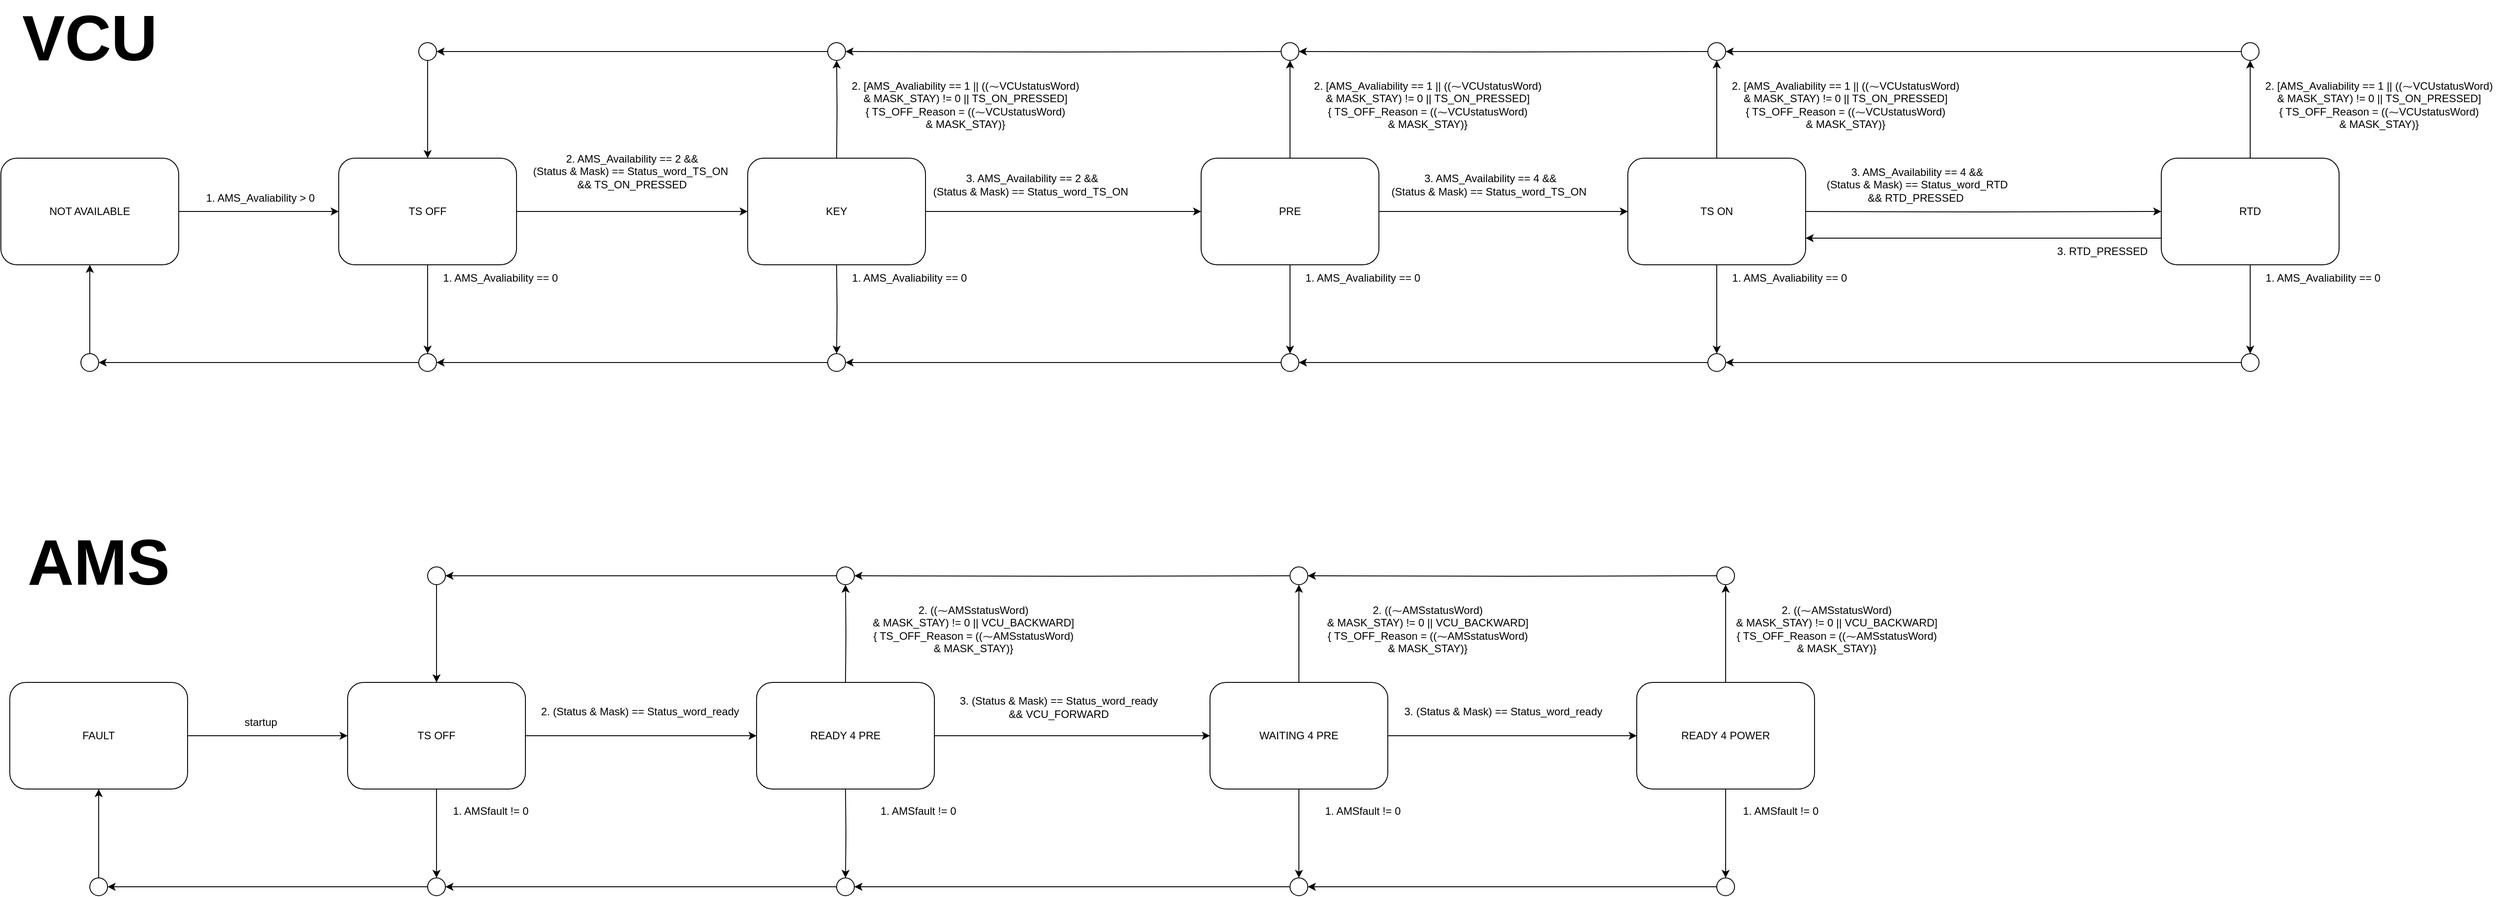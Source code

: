 <mxfile version="21.6.5" type="device">
  <diagram name="Pagina-1" id="QCIVKb3eEpU7JxuqikXm">
    <mxGraphModel dx="5180" dy="3030" grid="1" gridSize="10" guides="1" tooltips="1" connect="1" arrows="1" fold="1" page="1" pageScale="1" pageWidth="4681" pageHeight="3300" math="0" shadow="0">
      <root>
        <mxCell id="0" />
        <mxCell id="1" parent="0" />
        <mxCell id="KvHTGIZI9z1vjearEcH_-23" value="" style="edgeStyle=orthogonalEdgeStyle;rounded=0;orthogonalLoop=1;jettySize=auto;html=1;" parent="1" source="gzrc_PxdB1wDrTyOXmVr-1" edge="1">
          <mxGeometry relative="1" as="geometry">
            <mxPoint x="1590" y="580" as="targetPoint" />
          </mxGeometry>
        </mxCell>
        <mxCell id="KvHTGIZI9z1vjearEcH_-48" value="" style="edgeStyle=orthogonalEdgeStyle;rounded=0;orthogonalLoop=1;jettySize=auto;html=1;" parent="1" source="gzrc_PxdB1wDrTyOXmVr-1" target="KvHTGIZI9z1vjearEcH_-46" edge="1">
          <mxGeometry relative="1" as="geometry" />
        </mxCell>
        <mxCell id="KvHTGIZI9z1vjearEcH_-67" value="" style="edgeStyle=orthogonalEdgeStyle;rounded=0;orthogonalLoop=1;jettySize=auto;html=1;exitX=0.5;exitY=1;exitDx=0;exitDy=0;entryX=0.5;entryY=0;entryDx=0;entryDy=0;" parent="1" source="KvHTGIZI9z1vjearEcH_-62" target="gzrc_PxdB1wDrTyOXmVr-1" edge="1">
          <mxGeometry relative="1" as="geometry">
            <mxPoint x="1260" y="440" as="targetPoint" />
          </mxGeometry>
        </mxCell>
        <mxCell id="gzrc_PxdB1wDrTyOXmVr-1" value="TS OFF" style="rounded=1;whiteSpace=wrap;html=1;" parent="1" vertex="1">
          <mxGeometry x="1130" y="520" width="200" height="120" as="geometry" />
        </mxCell>
        <mxCell id="KvHTGIZI9z1vjearEcH_-38" value="" style="edgeStyle=orthogonalEdgeStyle;rounded=0;orthogonalLoop=1;jettySize=auto;html=1;" parent="1" source="gzrc_PxdB1wDrTyOXmVr-3" target="KvHTGIZI9z1vjearEcH_-36" edge="1">
          <mxGeometry relative="1" as="geometry" />
        </mxCell>
        <mxCell id="KvHTGIZI9z1vjearEcH_-75" value="" style="edgeStyle=orthogonalEdgeStyle;rounded=0;orthogonalLoop=1;jettySize=auto;html=1;" parent="1" source="gzrc_PxdB1wDrTyOXmVr-3" target="KvHTGIZI9z1vjearEcH_-70" edge="1">
          <mxGeometry relative="1" as="geometry" />
        </mxCell>
        <mxCell id="gzrc_PxdB1wDrTyOXmVr-3" value="PRE" style="rounded=1;whiteSpace=wrap;html=1;" parent="1" vertex="1">
          <mxGeometry x="2100" y="520" width="200" height="120" as="geometry" />
        </mxCell>
        <mxCell id="gzrc_PxdB1wDrTyOXmVr-9" value="2. AMS_Availability == 2 &amp;amp;&amp;amp;&lt;br&gt;(Status &amp;amp; Mask) == Status_word_TS_ON&amp;nbsp;&lt;br&gt;&amp;amp;&amp;amp; TS_ON_PRESSED" style="text;html=1;strokeColor=none;fillColor=none;align=center;verticalAlign=middle;whiteSpace=wrap;rounded=0;" parent="1" vertex="1">
          <mxGeometry x="1330" y="485" width="260" height="100" as="geometry" />
        </mxCell>
        <mxCell id="KvHTGIZI9z1vjearEcH_-35" value="" style="edgeStyle=orthogonalEdgeStyle;rounded=0;orthogonalLoop=1;jettySize=auto;html=1;" parent="1" source="BQHHwHnzeGT8E6gMECKv-2" target="KvHTGIZI9z1vjearEcH_-31" edge="1">
          <mxGeometry relative="1" as="geometry" />
        </mxCell>
        <mxCell id="KvHTGIZI9z1vjearEcH_-69" value="" style="edgeStyle=orthogonalEdgeStyle;rounded=0;orthogonalLoop=1;jettySize=auto;html=1;" parent="1" source="BQHHwHnzeGT8E6gMECKv-2" edge="1">
          <mxGeometry relative="1" as="geometry">
            <mxPoint x="2680" y="410" as="targetPoint" />
          </mxGeometry>
        </mxCell>
        <mxCell id="BQHHwHnzeGT8E6gMECKv-2" value="TS ON" style="rounded=1;whiteSpace=wrap;html=1;" parent="1" vertex="1">
          <mxGeometry x="2580" y="520" width="200" height="120" as="geometry" />
        </mxCell>
        <mxCell id="KvHTGIZI9z1vjearEcH_-30" value="" style="edgeStyle=orthogonalEdgeStyle;rounded=0;orthogonalLoop=1;jettySize=auto;html=1;" parent="1" source="BQHHwHnzeGT8E6gMECKv-4" target="KvHTGIZI9z1vjearEcH_-29" edge="1">
          <mxGeometry relative="1" as="geometry" />
        </mxCell>
        <mxCell id="KvHTGIZI9z1vjearEcH_-80" value="" style="edgeStyle=orthogonalEdgeStyle;rounded=0;orthogonalLoop=1;jettySize=auto;html=1;" parent="1" source="BQHHwHnzeGT8E6gMECKv-4" target="KvHTGIZI9z1vjearEcH_-79" edge="1">
          <mxGeometry relative="1" as="geometry" />
        </mxCell>
        <mxCell id="BQHHwHnzeGT8E6gMECKv-4" value="RTD" style="rounded=1;whiteSpace=wrap;html=1;" parent="1" vertex="1">
          <mxGeometry x="3180" y="520" width="200" height="120" as="geometry" />
        </mxCell>
        <mxCell id="KvHTGIZI9z1vjearEcH_-1" value="" style="edgeStyle=orthogonalEdgeStyle;rounded=0;orthogonalLoop=1;jettySize=auto;html=1;" parent="1" source="BQHHwHnzeGT8E6gMECKv-7" target="gzrc_PxdB1wDrTyOXmVr-1" edge="1">
          <mxGeometry relative="1" as="geometry" />
        </mxCell>
        <mxCell id="BQHHwHnzeGT8E6gMECKv-7" value="NOT AVAILABLE" style="rounded=1;whiteSpace=wrap;html=1;" parent="1" vertex="1">
          <mxGeometry x="750" y="520" width="200" height="120" as="geometry" />
        </mxCell>
        <mxCell id="BQHHwHnzeGT8E6gMECKv-14" value="" style="edgeStyle=orthogonalEdgeStyle;rounded=0;orthogonalLoop=1;jettySize=auto;html=1;entryX=0;entryY=0.5;entryDx=0;entryDy=0;" parent="1" source="gzrc_PxdB1wDrTyOXmVr-3" target="BQHHwHnzeGT8E6gMECKv-2" edge="1">
          <mxGeometry relative="1" as="geometry">
            <mxPoint x="2180" y="580" as="sourcePoint" />
            <mxPoint x="2360.0" y="580.067" as="targetPoint" />
          </mxGeometry>
        </mxCell>
        <mxCell id="BQHHwHnzeGT8E6gMECKv-16" value="" style="edgeStyle=orthogonalEdgeStyle;rounded=0;orthogonalLoop=1;jettySize=auto;html=1;entryX=0;entryY=0.5;entryDx=0;entryDy=0;" parent="1" target="BQHHwHnzeGT8E6gMECKv-4" edge="1">
          <mxGeometry relative="1" as="geometry">
            <mxPoint x="2780" y="580" as="sourcePoint" />
            <mxPoint x="2954.0" y="580.067" as="targetPoint" />
          </mxGeometry>
        </mxCell>
        <mxCell id="BQHHwHnzeGT8E6gMECKv-51" value="3. AMS_Availability == 4&amp;nbsp;&lt;span style=&quot;&quot;&gt;&amp;amp;&amp;amp;&lt;/span&gt;&lt;br style=&quot;border-color: var(--border-color);&quot;&gt;&lt;span style=&quot;&quot;&gt;(Status &amp;amp; Mask) == Status_word_TS_ON&amp;nbsp;&lt;/span&gt;" style="text;html=1;align=center;verticalAlign=middle;resizable=0;points=[];autosize=1;strokeColor=none;fillColor=none;" parent="1" vertex="1">
          <mxGeometry x="2300" y="530" width="250" height="40" as="geometry" />
        </mxCell>
        <mxCell id="BQHHwHnzeGT8E6gMECKv-55" value="3. AMS_Availability == 4&amp;nbsp;&lt;span style=&quot;&quot;&gt;&amp;amp;&amp;amp;&lt;/span&gt;&lt;br style=&quot;border-color: var(--border-color);&quot;&gt;(Status &amp;amp; Mask) == Status_word_RTD&lt;span style=&quot;&quot;&gt;&lt;br&gt;&amp;amp;&amp;amp;&amp;nbsp;&lt;/span&gt;&lt;span style=&quot;&quot;&gt;RTD_PRESSED&lt;/span&gt;&lt;span style=&quot;&quot;&gt;&amp;nbsp;&lt;/span&gt;" style="text;html=1;align=center;verticalAlign=middle;resizable=0;points=[];autosize=1;strokeColor=none;fillColor=none;" parent="1" vertex="1">
          <mxGeometry x="2790" y="520" width="230" height="60" as="geometry" />
        </mxCell>
        <mxCell id="BQHHwHnzeGT8E6gMECKv-61" value="1. AMS_Avaliability == 0" style="text;html=1;strokeColor=none;fillColor=none;align=center;verticalAlign=middle;whiteSpace=wrap;rounded=0;" parent="1" vertex="1">
          <mxGeometry x="3280" y="640" width="164" height="30" as="geometry" />
        </mxCell>
        <mxCell id="BQHHwHnzeGT8E6gMECKv-63" value="" style="edgeStyle=orthogonalEdgeStyle;rounded=0;orthogonalLoop=1;jettySize=auto;html=1;entryX=1;entryY=0.75;entryDx=0;entryDy=0;exitX=0;exitY=0.75;exitDx=0;exitDy=0;" parent="1" source="BQHHwHnzeGT8E6gMECKv-4" target="BQHHwHnzeGT8E6gMECKv-2" edge="1">
          <mxGeometry relative="1" as="geometry">
            <mxPoint x="2870" y="688.89" as="sourcePoint" />
            <mxPoint x="3270" y="688.89" as="targetPoint" />
          </mxGeometry>
        </mxCell>
        <mxCell id="BQHHwHnzeGT8E6gMECKv-64" value="&lt;span style=&quot;&quot;&gt;3. RTD_PRESSED&lt;/span&gt;&lt;span style=&quot;&quot;&gt;&amp;nbsp;&lt;/span&gt;" style="text;html=1;align=center;verticalAlign=middle;resizable=0;points=[];autosize=1;strokeColor=none;fillColor=none;" parent="1" vertex="1">
          <mxGeometry x="3050" y="610" width="130" height="30" as="geometry" />
        </mxCell>
        <mxCell id="saz78dUYbECHnoMh7tcx-1" value="&lt;font style=&quot;font-size: 72px;&quot;&gt;&lt;b&gt;VCU&lt;/b&gt;&lt;/font&gt;" style="text;html=1;strokeColor=none;fillColor=none;align=center;verticalAlign=middle;whiteSpace=wrap;rounded=0;" parent="1" vertex="1">
          <mxGeometry x="820" y="370" width="60" height="30" as="geometry" />
        </mxCell>
        <mxCell id="KvHTGIZI9z1vjearEcH_-25" value="" style="edgeStyle=orthogonalEdgeStyle;rounded=0;orthogonalLoop=1;jettySize=auto;html=1;" parent="1" source="KvHTGIZI9z1vjearEcH_-22" target="gzrc_PxdB1wDrTyOXmVr-3" edge="1">
          <mxGeometry relative="1" as="geometry" />
        </mxCell>
        <mxCell id="KvHTGIZI9z1vjearEcH_-42" value="" style="edgeStyle=orthogonalEdgeStyle;rounded=0;orthogonalLoop=1;jettySize=auto;html=1;" parent="1" target="KvHTGIZI9z1vjearEcH_-40" edge="1">
          <mxGeometry relative="1" as="geometry">
            <mxPoint x="1690" y="640" as="sourcePoint" />
          </mxGeometry>
        </mxCell>
        <mxCell id="KvHTGIZI9z1vjearEcH_-66" value="" style="edgeStyle=orthogonalEdgeStyle;rounded=0;orthogonalLoop=1;jettySize=auto;html=1;" parent="1" target="KvHTGIZI9z1vjearEcH_-60" edge="1">
          <mxGeometry relative="1" as="geometry">
            <mxPoint x="1690" y="520" as="sourcePoint" />
          </mxGeometry>
        </mxCell>
        <mxCell id="KvHTGIZI9z1vjearEcH_-22" value="KEY" style="rounded=1;whiteSpace=wrap;html=1;" parent="1" vertex="1">
          <mxGeometry x="1590" y="520" width="200" height="120" as="geometry" />
        </mxCell>
        <mxCell id="KvHTGIZI9z1vjearEcH_-32" value="" style="edgeStyle=orthogonalEdgeStyle;rounded=0;orthogonalLoop=1;jettySize=auto;html=1;" parent="1" source="KvHTGIZI9z1vjearEcH_-29" target="KvHTGIZI9z1vjearEcH_-31" edge="1">
          <mxGeometry relative="1" as="geometry" />
        </mxCell>
        <mxCell id="KvHTGIZI9z1vjearEcH_-29" value="" style="ellipse;whiteSpace=wrap;html=1;rounded=1;" parent="1" vertex="1">
          <mxGeometry x="3270" y="740" width="20" height="20" as="geometry" />
        </mxCell>
        <mxCell id="KvHTGIZI9z1vjearEcH_-37" value="" style="edgeStyle=orthogonalEdgeStyle;rounded=0;orthogonalLoop=1;jettySize=auto;html=1;" parent="1" source="KvHTGIZI9z1vjearEcH_-31" target="KvHTGIZI9z1vjearEcH_-36" edge="1">
          <mxGeometry relative="1" as="geometry" />
        </mxCell>
        <mxCell id="KvHTGIZI9z1vjearEcH_-31" value="" style="ellipse;whiteSpace=wrap;html=1;rounded=1;" parent="1" vertex="1">
          <mxGeometry x="2670" y="740" width="20" height="20" as="geometry" />
        </mxCell>
        <mxCell id="KvHTGIZI9z1vjearEcH_-34" value="1. AMS_Avaliability == 0" style="text;html=1;strokeColor=none;fillColor=none;align=center;verticalAlign=middle;whiteSpace=wrap;rounded=0;" parent="1" vertex="1">
          <mxGeometry x="2680" y="640" width="164" height="30" as="geometry" />
        </mxCell>
        <mxCell id="KvHTGIZI9z1vjearEcH_-41" value="" style="edgeStyle=orthogonalEdgeStyle;rounded=0;orthogonalLoop=1;jettySize=auto;html=1;" parent="1" source="KvHTGIZI9z1vjearEcH_-36" target="KvHTGIZI9z1vjearEcH_-40" edge="1">
          <mxGeometry relative="1" as="geometry" />
        </mxCell>
        <mxCell id="KvHTGIZI9z1vjearEcH_-36" value="" style="ellipse;whiteSpace=wrap;html=1;rounded=1;" parent="1" vertex="1">
          <mxGeometry x="2190" y="740" width="20" height="20" as="geometry" />
        </mxCell>
        <mxCell id="KvHTGIZI9z1vjearEcH_-39" value="1. AMS_Avaliability == 0" style="text;html=1;strokeColor=none;fillColor=none;align=center;verticalAlign=middle;whiteSpace=wrap;rounded=0;" parent="1" vertex="1">
          <mxGeometry x="2200" y="640" width="164" height="30" as="geometry" />
        </mxCell>
        <mxCell id="KvHTGIZI9z1vjearEcH_-47" value="" style="edgeStyle=orthogonalEdgeStyle;rounded=0;orthogonalLoop=1;jettySize=auto;html=1;" parent="1" source="KvHTGIZI9z1vjearEcH_-40" target="KvHTGIZI9z1vjearEcH_-46" edge="1">
          <mxGeometry relative="1" as="geometry" />
        </mxCell>
        <mxCell id="KvHTGIZI9z1vjearEcH_-40" value="" style="ellipse;whiteSpace=wrap;html=1;rounded=1;" parent="1" vertex="1">
          <mxGeometry x="1680" y="740" width="20" height="20" as="geometry" />
        </mxCell>
        <mxCell id="KvHTGIZI9z1vjearEcH_-43" value="1. AMS_Avaliability == 0" style="text;html=1;strokeColor=none;fillColor=none;align=center;verticalAlign=middle;whiteSpace=wrap;rounded=0;" parent="1" vertex="1">
          <mxGeometry x="1690" y="640" width="164" height="30" as="geometry" />
        </mxCell>
        <mxCell id="KvHTGIZI9z1vjearEcH_-50" value="" style="edgeStyle=orthogonalEdgeStyle;rounded=0;orthogonalLoop=1;jettySize=auto;html=1;" parent="1" source="KvHTGIZI9z1vjearEcH_-46" target="KvHTGIZI9z1vjearEcH_-49" edge="1">
          <mxGeometry relative="1" as="geometry" />
        </mxCell>
        <mxCell id="KvHTGIZI9z1vjearEcH_-46" value="" style="ellipse;whiteSpace=wrap;html=1;rounded=1;" parent="1" vertex="1">
          <mxGeometry x="1220" y="740" width="20" height="20" as="geometry" />
        </mxCell>
        <mxCell id="KvHTGIZI9z1vjearEcH_-51" value="" style="edgeStyle=orthogonalEdgeStyle;rounded=0;orthogonalLoop=1;jettySize=auto;html=1;" parent="1" source="KvHTGIZI9z1vjearEcH_-49" target="BQHHwHnzeGT8E6gMECKv-7" edge="1">
          <mxGeometry relative="1" as="geometry" />
        </mxCell>
        <mxCell id="KvHTGIZI9z1vjearEcH_-49" value="" style="ellipse;whiteSpace=wrap;html=1;rounded=1;" parent="1" vertex="1">
          <mxGeometry x="840" y="740" width="20" height="20" as="geometry" />
        </mxCell>
        <mxCell id="KvHTGIZI9z1vjearEcH_-53" value="1. AMS_Avaliability == 0" style="text;html=1;strokeColor=none;fillColor=none;align=center;verticalAlign=middle;whiteSpace=wrap;rounded=0;" parent="1" vertex="1">
          <mxGeometry x="1230" y="640" width="164" height="30" as="geometry" />
        </mxCell>
        <mxCell id="KvHTGIZI9z1vjearEcH_-61" value="" style="edgeStyle=orthogonalEdgeStyle;rounded=0;orthogonalLoop=1;jettySize=auto;html=1;" parent="1" target="KvHTGIZI9z1vjearEcH_-60" edge="1">
          <mxGeometry relative="1" as="geometry">
            <mxPoint x="2190" y="400" as="sourcePoint" />
          </mxGeometry>
        </mxCell>
        <mxCell id="KvHTGIZI9z1vjearEcH_-63" value="" style="edgeStyle=orthogonalEdgeStyle;rounded=0;orthogonalLoop=1;jettySize=auto;html=1;" parent="1" source="KvHTGIZI9z1vjearEcH_-60" target="KvHTGIZI9z1vjearEcH_-62" edge="1">
          <mxGeometry relative="1" as="geometry" />
        </mxCell>
        <mxCell id="KvHTGIZI9z1vjearEcH_-60" value="" style="ellipse;whiteSpace=wrap;html=1;rounded=1;" parent="1" vertex="1">
          <mxGeometry x="1680" y="390" width="20" height="20" as="geometry" />
        </mxCell>
        <mxCell id="KvHTGIZI9z1vjearEcH_-62" value="" style="ellipse;whiteSpace=wrap;html=1;rounded=1;" parent="1" vertex="1">
          <mxGeometry x="1220" y="390" width="20" height="20" as="geometry" />
        </mxCell>
        <mxCell id="KvHTGIZI9z1vjearEcH_-71" value="" style="edgeStyle=orthogonalEdgeStyle;rounded=0;orthogonalLoop=1;jettySize=auto;html=1;" parent="1" target="KvHTGIZI9z1vjearEcH_-70" edge="1">
          <mxGeometry relative="1" as="geometry">
            <mxPoint x="2670" y="400" as="sourcePoint" />
          </mxGeometry>
        </mxCell>
        <mxCell id="KvHTGIZI9z1vjearEcH_-70" value="" style="ellipse;whiteSpace=wrap;html=1;rounded=1;" parent="1" vertex="1">
          <mxGeometry x="2190" y="390" width="20" height="20" as="geometry" />
        </mxCell>
        <mxCell id="KvHTGIZI9z1vjearEcH_-82" value="" style="edgeStyle=orthogonalEdgeStyle;rounded=0;orthogonalLoop=1;jettySize=auto;html=1;" parent="1" source="KvHTGIZI9z1vjearEcH_-79" target="KvHTGIZI9z1vjearEcH_-81" edge="1">
          <mxGeometry relative="1" as="geometry" />
        </mxCell>
        <mxCell id="KvHTGIZI9z1vjearEcH_-79" value="" style="ellipse;whiteSpace=wrap;html=1;rounded=1;" parent="1" vertex="1">
          <mxGeometry x="3270" y="390" width="20" height="20" as="geometry" />
        </mxCell>
        <mxCell id="KvHTGIZI9z1vjearEcH_-81" value="" style="ellipse;whiteSpace=wrap;html=1;rounded=1;" parent="1" vertex="1">
          <mxGeometry x="2670" y="390" width="20" height="20" as="geometry" />
        </mxCell>
        <mxCell id="_Amuk-GbToxuaZgFUdl1-5" value="3. AMS_Availability == 2 &amp;amp;&amp;amp;&lt;br&gt;(Status &amp;amp; Mask) == Status_word_TS_ON&amp;nbsp;" style="text;html=1;strokeColor=none;fillColor=none;align=center;verticalAlign=middle;whiteSpace=wrap;rounded=0;" parent="1" vertex="1">
          <mxGeometry x="1780" y="500" width="260" height="100" as="geometry" />
        </mxCell>
        <mxCell id="_Amuk-GbToxuaZgFUdl1-6" value="&lt;font style=&quot;font-size: 12px;&quot;&gt;2. [AMS_Avaliability == 1 ||&amp;nbsp;&lt;font style=&quot;font-size: 12px;&quot;&gt;((⁓VCUstatusWord)&lt;br&gt;&amp;amp; MASK_STAY) != 0&lt;/font&gt;&amp;nbsp;|| TS_ON_PRESSED]&lt;br&gt;{ TS_OFF_Reason = ((⁓VCUstatusWord)&lt;br style=&quot;border-color: var(--border-color);&quot;&gt;&amp;amp; MASK_STAY)}&lt;/font&gt;" style="text;html=1;strokeColor=none;fillColor=none;align=center;verticalAlign=middle;whiteSpace=wrap;rounded=0;" parent="1" vertex="1">
          <mxGeometry x="1700" y="430" width="270" height="60" as="geometry" />
        </mxCell>
        <mxCell id="_Amuk-GbToxuaZgFUdl1-10" value="1. AMS_Avaliability &amp;gt; 0" style="text;html=1;strokeColor=none;fillColor=none;align=center;verticalAlign=middle;whiteSpace=wrap;rounded=0;" parent="1" vertex="1">
          <mxGeometry x="960" y="550" width="164" height="30" as="geometry" />
        </mxCell>
        <mxCell id="_Amuk-GbToxuaZgFUdl1-13" value="&lt;font style=&quot;font-size: 12px;&quot;&gt;2. [AMS_Avaliability == 1 ||&amp;nbsp;&lt;font style=&quot;font-size: 12px;&quot;&gt;((⁓VCUstatusWord)&lt;br&gt;&amp;amp; MASK_STAY) != 0&lt;/font&gt;&amp;nbsp;|| TS_ON_PRESSED]&lt;br&gt;{ TS_OFF_Reason = ((⁓VCUstatusWord)&lt;br style=&quot;border-color: var(--border-color);&quot;&gt;&amp;amp; MASK_STAY)}&lt;/font&gt;" style="text;html=1;strokeColor=none;fillColor=none;align=center;verticalAlign=middle;whiteSpace=wrap;rounded=0;" parent="1" vertex="1">
          <mxGeometry x="2220" y="430" width="270" height="60" as="geometry" />
        </mxCell>
        <mxCell id="_Amuk-GbToxuaZgFUdl1-14" value="&lt;font style=&quot;font-size: 12px;&quot;&gt;2. [AMS_Avaliability == 1 ||&amp;nbsp;&lt;font style=&quot;font-size: 12px;&quot;&gt;((⁓VCUstatusWord)&lt;br&gt;&amp;amp; MASK_STAY) != 0&lt;/font&gt;&amp;nbsp;|| TS_ON_PRESSED]&lt;br&gt;{ TS_OFF_Reason = ((⁓VCUstatusWord)&lt;br style=&quot;border-color: var(--border-color);&quot;&gt;&amp;amp; MASK_STAY)}&lt;/font&gt;" style="text;html=1;strokeColor=none;fillColor=none;align=center;verticalAlign=middle;whiteSpace=wrap;rounded=0;" parent="1" vertex="1">
          <mxGeometry x="2690" y="430" width="270" height="60" as="geometry" />
        </mxCell>
        <mxCell id="_Amuk-GbToxuaZgFUdl1-15" value="&lt;font style=&quot;font-size: 12px;&quot;&gt;2. [AMS_Avaliability == 1 ||&amp;nbsp;&lt;font style=&quot;font-size: 12px;&quot;&gt;((⁓VCUstatusWord)&lt;br&gt;&amp;amp; MASK_STAY) != 0&lt;/font&gt;&amp;nbsp;|| TS_ON_PRESSED]&lt;br&gt;{ TS_OFF_Reason = ((⁓VCUstatusWord)&lt;br style=&quot;border-color: var(--border-color);&quot;&gt;&amp;amp; MASK_STAY)}&lt;/font&gt;" style="text;html=1;strokeColor=none;fillColor=none;align=center;verticalAlign=middle;whiteSpace=wrap;rounded=0;" parent="1" vertex="1">
          <mxGeometry x="3290" y="430" width="270" height="60" as="geometry" />
        </mxCell>
        <mxCell id="_dk5ZjQMNubluWvZ7iZu-60" value="" style="edgeStyle=orthogonalEdgeStyle;rounded=0;orthogonalLoop=1;jettySize=auto;html=1;" parent="1" source="_dk5ZjQMNubluWvZ7iZu-63" edge="1">
          <mxGeometry relative="1" as="geometry">
            <mxPoint x="1600" y="1170" as="targetPoint" />
          </mxGeometry>
        </mxCell>
        <mxCell id="_dk5ZjQMNubluWvZ7iZu-61" value="" style="edgeStyle=orthogonalEdgeStyle;rounded=0;orthogonalLoop=1;jettySize=auto;html=1;" parent="1" source="_dk5ZjQMNubluWvZ7iZu-63" target="_dk5ZjQMNubluWvZ7iZu-100" edge="1">
          <mxGeometry relative="1" as="geometry" />
        </mxCell>
        <mxCell id="_dk5ZjQMNubluWvZ7iZu-62" value="" style="edgeStyle=orthogonalEdgeStyle;rounded=0;orthogonalLoop=1;jettySize=auto;html=1;exitX=0.5;exitY=1;exitDx=0;exitDy=0;entryX=0.5;entryY=0;entryDx=0;entryDy=0;" parent="1" source="_dk5ZjQMNubluWvZ7iZu-107" target="_dk5ZjQMNubluWvZ7iZu-63" edge="1">
          <mxGeometry relative="1" as="geometry">
            <mxPoint x="1270" y="1030" as="targetPoint" />
          </mxGeometry>
        </mxCell>
        <mxCell id="_dk5ZjQMNubluWvZ7iZu-63" value="TS OFF" style="rounded=1;whiteSpace=wrap;html=1;" parent="1" vertex="1">
          <mxGeometry x="1140" y="1110" width="200" height="120" as="geometry" />
        </mxCell>
        <mxCell id="_dk5ZjQMNubluWvZ7iZu-64" value="" style="edgeStyle=orthogonalEdgeStyle;rounded=0;orthogonalLoop=1;jettySize=auto;html=1;" parent="1" source="_dk5ZjQMNubluWvZ7iZu-66" target="_dk5ZjQMNubluWvZ7iZu-94" edge="1">
          <mxGeometry relative="1" as="geometry" />
        </mxCell>
        <mxCell id="_dk5ZjQMNubluWvZ7iZu-65" value="" style="edgeStyle=orthogonalEdgeStyle;rounded=0;orthogonalLoop=1;jettySize=auto;html=1;" parent="1" source="_dk5ZjQMNubluWvZ7iZu-66" target="_dk5ZjQMNubluWvZ7iZu-109" edge="1">
          <mxGeometry relative="1" as="geometry" />
        </mxCell>
        <mxCell id="_dk5ZjQMNubluWvZ7iZu-66" value="WAITING 4 PRE" style="rounded=1;whiteSpace=wrap;html=1;" parent="1" vertex="1">
          <mxGeometry x="2110" y="1110" width="200" height="120" as="geometry" />
        </mxCell>
        <mxCell id="_dk5ZjQMNubluWvZ7iZu-67" value="2. (Status &amp;amp; Mask) == Status_word_ready" style="text;html=1;strokeColor=none;fillColor=none;align=center;verticalAlign=middle;whiteSpace=wrap;rounded=0;" parent="1" vertex="1">
          <mxGeometry x="1339" y="1110" width="260" height="65" as="geometry" />
        </mxCell>
        <mxCell id="_dk5ZjQMNubluWvZ7iZu-68" value="" style="edgeStyle=orthogonalEdgeStyle;rounded=0;orthogonalLoop=1;jettySize=auto;html=1;" parent="1" source="_dk5ZjQMNubluWvZ7iZu-70" target="_dk5ZjQMNubluWvZ7iZu-91" edge="1">
          <mxGeometry relative="1" as="geometry" />
        </mxCell>
        <mxCell id="_dk5ZjQMNubluWvZ7iZu-69" value="" style="edgeStyle=orthogonalEdgeStyle;rounded=0;orthogonalLoop=1;jettySize=auto;html=1;" parent="1" source="_dk5ZjQMNubluWvZ7iZu-70" edge="1">
          <mxGeometry relative="1" as="geometry">
            <mxPoint x="2690" y="1000" as="targetPoint" />
          </mxGeometry>
        </mxCell>
        <mxCell id="_dk5ZjQMNubluWvZ7iZu-70" value="READY 4 POWER" style="rounded=1;whiteSpace=wrap;html=1;" parent="1" vertex="1">
          <mxGeometry x="2590" y="1110" width="200" height="120" as="geometry" />
        </mxCell>
        <mxCell id="_dk5ZjQMNubluWvZ7iZu-74" value="" style="edgeStyle=orthogonalEdgeStyle;rounded=0;orthogonalLoop=1;jettySize=auto;html=1;" parent="1" source="_dk5ZjQMNubluWvZ7iZu-75" target="_dk5ZjQMNubluWvZ7iZu-63" edge="1">
          <mxGeometry relative="1" as="geometry" />
        </mxCell>
        <mxCell id="_dk5ZjQMNubluWvZ7iZu-75" value="FAULT" style="rounded=1;whiteSpace=wrap;html=1;" parent="1" vertex="1">
          <mxGeometry x="760" y="1110" width="200" height="120" as="geometry" />
        </mxCell>
        <mxCell id="_dk5ZjQMNubluWvZ7iZu-76" value="" style="edgeStyle=orthogonalEdgeStyle;rounded=0;orthogonalLoop=1;jettySize=auto;html=1;entryX=0;entryY=0.5;entryDx=0;entryDy=0;" parent="1" source="_dk5ZjQMNubluWvZ7iZu-66" target="_dk5ZjQMNubluWvZ7iZu-70" edge="1">
          <mxGeometry relative="1" as="geometry">
            <mxPoint x="2190" y="1170" as="sourcePoint" />
            <mxPoint x="2370.0" y="1170.067" as="targetPoint" />
          </mxGeometry>
        </mxCell>
        <mxCell id="_dk5ZjQMNubluWvZ7iZu-83" value="&lt;font style=&quot;font-size: 72px;&quot;&gt;&lt;b&gt;AMS&lt;/b&gt;&lt;/font&gt;" style="text;html=1;strokeColor=none;fillColor=none;align=center;verticalAlign=middle;whiteSpace=wrap;rounded=0;" parent="1" vertex="1">
          <mxGeometry x="830" y="960" width="60" height="30" as="geometry" />
        </mxCell>
        <mxCell id="_dk5ZjQMNubluWvZ7iZu-84" value="" style="edgeStyle=orthogonalEdgeStyle;rounded=0;orthogonalLoop=1;jettySize=auto;html=1;" parent="1" source="_dk5ZjQMNubluWvZ7iZu-87" target="_dk5ZjQMNubluWvZ7iZu-66" edge="1">
          <mxGeometry relative="1" as="geometry" />
        </mxCell>
        <mxCell id="_dk5ZjQMNubluWvZ7iZu-85" value="" style="edgeStyle=orthogonalEdgeStyle;rounded=0;orthogonalLoop=1;jettySize=auto;html=1;" parent="1" target="_dk5ZjQMNubluWvZ7iZu-97" edge="1">
          <mxGeometry relative="1" as="geometry">
            <mxPoint x="1700" y="1230" as="sourcePoint" />
          </mxGeometry>
        </mxCell>
        <mxCell id="_dk5ZjQMNubluWvZ7iZu-86" value="" style="edgeStyle=orthogonalEdgeStyle;rounded=0;orthogonalLoop=1;jettySize=auto;html=1;" parent="1" target="_dk5ZjQMNubluWvZ7iZu-106" edge="1">
          <mxGeometry relative="1" as="geometry">
            <mxPoint x="1700" y="1110" as="sourcePoint" />
          </mxGeometry>
        </mxCell>
        <mxCell id="_dk5ZjQMNubluWvZ7iZu-87" value="READY 4 PRE" style="rounded=1;whiteSpace=wrap;html=1;" parent="1" vertex="1">
          <mxGeometry x="1600" y="1110" width="200" height="120" as="geometry" />
        </mxCell>
        <mxCell id="_dk5ZjQMNubluWvZ7iZu-90" value="" style="edgeStyle=orthogonalEdgeStyle;rounded=0;orthogonalLoop=1;jettySize=auto;html=1;" parent="1" source="_dk5ZjQMNubluWvZ7iZu-91" target="_dk5ZjQMNubluWvZ7iZu-94" edge="1">
          <mxGeometry relative="1" as="geometry" />
        </mxCell>
        <mxCell id="_dk5ZjQMNubluWvZ7iZu-91" value="" style="ellipse;whiteSpace=wrap;html=1;rounded=1;" parent="1" vertex="1">
          <mxGeometry x="2680" y="1330" width="20" height="20" as="geometry" />
        </mxCell>
        <mxCell id="_dk5ZjQMNubluWvZ7iZu-93" value="" style="edgeStyle=orthogonalEdgeStyle;rounded=0;orthogonalLoop=1;jettySize=auto;html=1;" parent="1" source="_dk5ZjQMNubluWvZ7iZu-94" target="_dk5ZjQMNubluWvZ7iZu-97" edge="1">
          <mxGeometry relative="1" as="geometry" />
        </mxCell>
        <mxCell id="_dk5ZjQMNubluWvZ7iZu-94" value="" style="ellipse;whiteSpace=wrap;html=1;rounded=1;" parent="1" vertex="1">
          <mxGeometry x="2200" y="1330" width="20" height="20" as="geometry" />
        </mxCell>
        <mxCell id="_dk5ZjQMNubluWvZ7iZu-96" value="" style="edgeStyle=orthogonalEdgeStyle;rounded=0;orthogonalLoop=1;jettySize=auto;html=1;" parent="1" source="_dk5ZjQMNubluWvZ7iZu-97" target="_dk5ZjQMNubluWvZ7iZu-100" edge="1">
          <mxGeometry relative="1" as="geometry" />
        </mxCell>
        <mxCell id="_dk5ZjQMNubluWvZ7iZu-97" value="" style="ellipse;whiteSpace=wrap;html=1;rounded=1;" parent="1" vertex="1">
          <mxGeometry x="1690" y="1330" width="20" height="20" as="geometry" />
        </mxCell>
        <mxCell id="_dk5ZjQMNubluWvZ7iZu-99" value="" style="edgeStyle=orthogonalEdgeStyle;rounded=0;orthogonalLoop=1;jettySize=auto;html=1;" parent="1" source="_dk5ZjQMNubluWvZ7iZu-100" target="_dk5ZjQMNubluWvZ7iZu-102" edge="1">
          <mxGeometry relative="1" as="geometry" />
        </mxCell>
        <mxCell id="_dk5ZjQMNubluWvZ7iZu-100" value="" style="ellipse;whiteSpace=wrap;html=1;rounded=1;" parent="1" vertex="1">
          <mxGeometry x="1230" y="1330" width="20" height="20" as="geometry" />
        </mxCell>
        <mxCell id="_dk5ZjQMNubluWvZ7iZu-101" value="" style="edgeStyle=orthogonalEdgeStyle;rounded=0;orthogonalLoop=1;jettySize=auto;html=1;" parent="1" source="_dk5ZjQMNubluWvZ7iZu-102" target="_dk5ZjQMNubluWvZ7iZu-75" edge="1">
          <mxGeometry relative="1" as="geometry" />
        </mxCell>
        <mxCell id="_dk5ZjQMNubluWvZ7iZu-102" value="" style="ellipse;whiteSpace=wrap;html=1;rounded=1;" parent="1" vertex="1">
          <mxGeometry x="850" y="1330" width="20" height="20" as="geometry" />
        </mxCell>
        <mxCell id="_dk5ZjQMNubluWvZ7iZu-104" value="" style="edgeStyle=orthogonalEdgeStyle;rounded=0;orthogonalLoop=1;jettySize=auto;html=1;" parent="1" target="_dk5ZjQMNubluWvZ7iZu-106" edge="1">
          <mxGeometry relative="1" as="geometry">
            <mxPoint x="2200" y="990" as="sourcePoint" />
          </mxGeometry>
        </mxCell>
        <mxCell id="_dk5ZjQMNubluWvZ7iZu-105" value="" style="edgeStyle=orthogonalEdgeStyle;rounded=0;orthogonalLoop=1;jettySize=auto;html=1;" parent="1" source="_dk5ZjQMNubluWvZ7iZu-106" target="_dk5ZjQMNubluWvZ7iZu-107" edge="1">
          <mxGeometry relative="1" as="geometry" />
        </mxCell>
        <mxCell id="_dk5ZjQMNubluWvZ7iZu-106" value="" style="ellipse;whiteSpace=wrap;html=1;rounded=1;" parent="1" vertex="1">
          <mxGeometry x="1690" y="980" width="20" height="20" as="geometry" />
        </mxCell>
        <mxCell id="_dk5ZjQMNubluWvZ7iZu-107" value="" style="ellipse;whiteSpace=wrap;html=1;rounded=1;" parent="1" vertex="1">
          <mxGeometry x="1230" y="980" width="20" height="20" as="geometry" />
        </mxCell>
        <mxCell id="_dk5ZjQMNubluWvZ7iZu-108" value="" style="edgeStyle=orthogonalEdgeStyle;rounded=0;orthogonalLoop=1;jettySize=auto;html=1;" parent="1" target="_dk5ZjQMNubluWvZ7iZu-109" edge="1">
          <mxGeometry relative="1" as="geometry">
            <mxPoint x="2680" y="990" as="sourcePoint" />
          </mxGeometry>
        </mxCell>
        <mxCell id="_dk5ZjQMNubluWvZ7iZu-109" value="" style="ellipse;whiteSpace=wrap;html=1;rounded=1;" parent="1" vertex="1">
          <mxGeometry x="2200" y="980" width="20" height="20" as="geometry" />
        </mxCell>
        <mxCell id="_dk5ZjQMNubluWvZ7iZu-112" value="" style="ellipse;whiteSpace=wrap;html=1;rounded=1;" parent="1" vertex="1">
          <mxGeometry x="2680" y="980" width="20" height="20" as="geometry" />
        </mxCell>
        <mxCell id="_dk5ZjQMNubluWvZ7iZu-114" value="&lt;font style=&quot;font-size: 12px;&quot;&gt;2. &lt;font style=&quot;font-size: 12px;&quot;&gt;((⁓AMSstatusWord)&lt;br&gt;&amp;amp; MASK_STAY) != 0&lt;/font&gt;&amp;nbsp;|| VCU_BACKWARD]&lt;br&gt;{ TS_OFF_Reason = ((⁓AMSstatusWord)&lt;br style=&quot;border-color: var(--border-color);&quot;&gt;&amp;amp; MASK_STAY)}&lt;/font&gt;" style="text;html=1;strokeColor=none;fillColor=none;align=center;verticalAlign=middle;whiteSpace=wrap;rounded=0;" parent="1" vertex="1">
          <mxGeometry x="1709" y="1020" width="270" height="60" as="geometry" />
        </mxCell>
        <mxCell id="_dk5ZjQMNubluWvZ7iZu-121" value="1. AMSfault != 0" style="text;html=1;strokeColor=none;fillColor=none;align=center;verticalAlign=middle;whiteSpace=wrap;rounded=0;" parent="1" vertex="1">
          <mxGeometry x="1219" y="1240" width="164" height="30" as="geometry" />
        </mxCell>
        <mxCell id="_dk5ZjQMNubluWvZ7iZu-122" value="startup" style="text;html=1;align=center;verticalAlign=middle;resizable=0;points=[];autosize=1;strokeColor=none;fillColor=none;" parent="1" vertex="1">
          <mxGeometry x="1012" y="1140" width="60" height="30" as="geometry" />
        </mxCell>
        <mxCell id="_dk5ZjQMNubluWvZ7iZu-123" value="1. AMSfault != 0" style="text;html=1;strokeColor=none;fillColor=none;align=center;verticalAlign=middle;whiteSpace=wrap;rounded=0;" parent="1" vertex="1">
          <mxGeometry x="1700" y="1240" width="164" height="30" as="geometry" />
        </mxCell>
        <mxCell id="_dk5ZjQMNubluWvZ7iZu-124" value="1. AMSfault != 0" style="text;html=1;strokeColor=none;fillColor=none;align=center;verticalAlign=middle;whiteSpace=wrap;rounded=0;" parent="1" vertex="1">
          <mxGeometry x="2200" y="1240" width="164" height="30" as="geometry" />
        </mxCell>
        <mxCell id="_dk5ZjQMNubluWvZ7iZu-125" value="1. AMSfault != 0" style="text;html=1;strokeColor=none;fillColor=none;align=center;verticalAlign=middle;whiteSpace=wrap;rounded=0;" parent="1" vertex="1">
          <mxGeometry x="2670" y="1240" width="164" height="30" as="geometry" />
        </mxCell>
        <mxCell id="_dk5ZjQMNubluWvZ7iZu-126" value="3. (Status &amp;amp; Mask) == Status_word_ready&lt;br&gt;&amp;amp;&amp;amp; VCU_FORWARD" style="text;html=1;strokeColor=none;fillColor=none;align=center;verticalAlign=middle;whiteSpace=wrap;rounded=0;" parent="1" vertex="1">
          <mxGeometry x="1810" y="1105" width="260" height="65" as="geometry" />
        </mxCell>
        <mxCell id="_dk5ZjQMNubluWvZ7iZu-129" value="3. (Status &amp;amp; Mask) == Status_word_ready" style="text;html=1;strokeColor=none;fillColor=none;align=center;verticalAlign=middle;whiteSpace=wrap;rounded=0;" parent="1" vertex="1">
          <mxGeometry x="2310" y="1110" width="260" height="65" as="geometry" />
        </mxCell>
        <mxCell id="_dk5ZjQMNubluWvZ7iZu-130" value="&lt;font style=&quot;font-size: 12px;&quot;&gt;2. &lt;font style=&quot;font-size: 12px;&quot;&gt;((⁓AMSstatusWord)&lt;br&gt;&amp;amp; MASK_STAY) != 0&lt;/font&gt;&amp;nbsp;|| VCU_BACKWARD]&lt;br&gt;{ TS_OFF_Reason = ((⁓AMSstatusWord)&lt;br style=&quot;border-color: var(--border-color);&quot;&gt;&amp;amp; MASK_STAY)}&lt;/font&gt;" style="text;html=1;strokeColor=none;fillColor=none;align=center;verticalAlign=middle;whiteSpace=wrap;rounded=0;" parent="1" vertex="1">
          <mxGeometry x="2220" y="1020" width="270" height="60" as="geometry" />
        </mxCell>
        <mxCell id="_dk5ZjQMNubluWvZ7iZu-131" value="&lt;font style=&quot;font-size: 12px;&quot;&gt;2. &lt;font style=&quot;font-size: 12px;&quot;&gt;((⁓AMSstatusWord)&lt;br&gt;&amp;amp; MASK_STAY) != 0&lt;/font&gt;&amp;nbsp;|| VCU_BACKWARD]&lt;br&gt;{ TS_OFF_Reason = ((⁓AMSstatusWord)&lt;br style=&quot;border-color: var(--border-color);&quot;&gt;&amp;amp; MASK_STAY)}&lt;/font&gt;" style="text;html=1;strokeColor=none;fillColor=none;align=center;verticalAlign=middle;whiteSpace=wrap;rounded=0;" parent="1" vertex="1">
          <mxGeometry x="2680" y="1020" width="270" height="60" as="geometry" />
        </mxCell>
      </root>
    </mxGraphModel>
  </diagram>
</mxfile>
